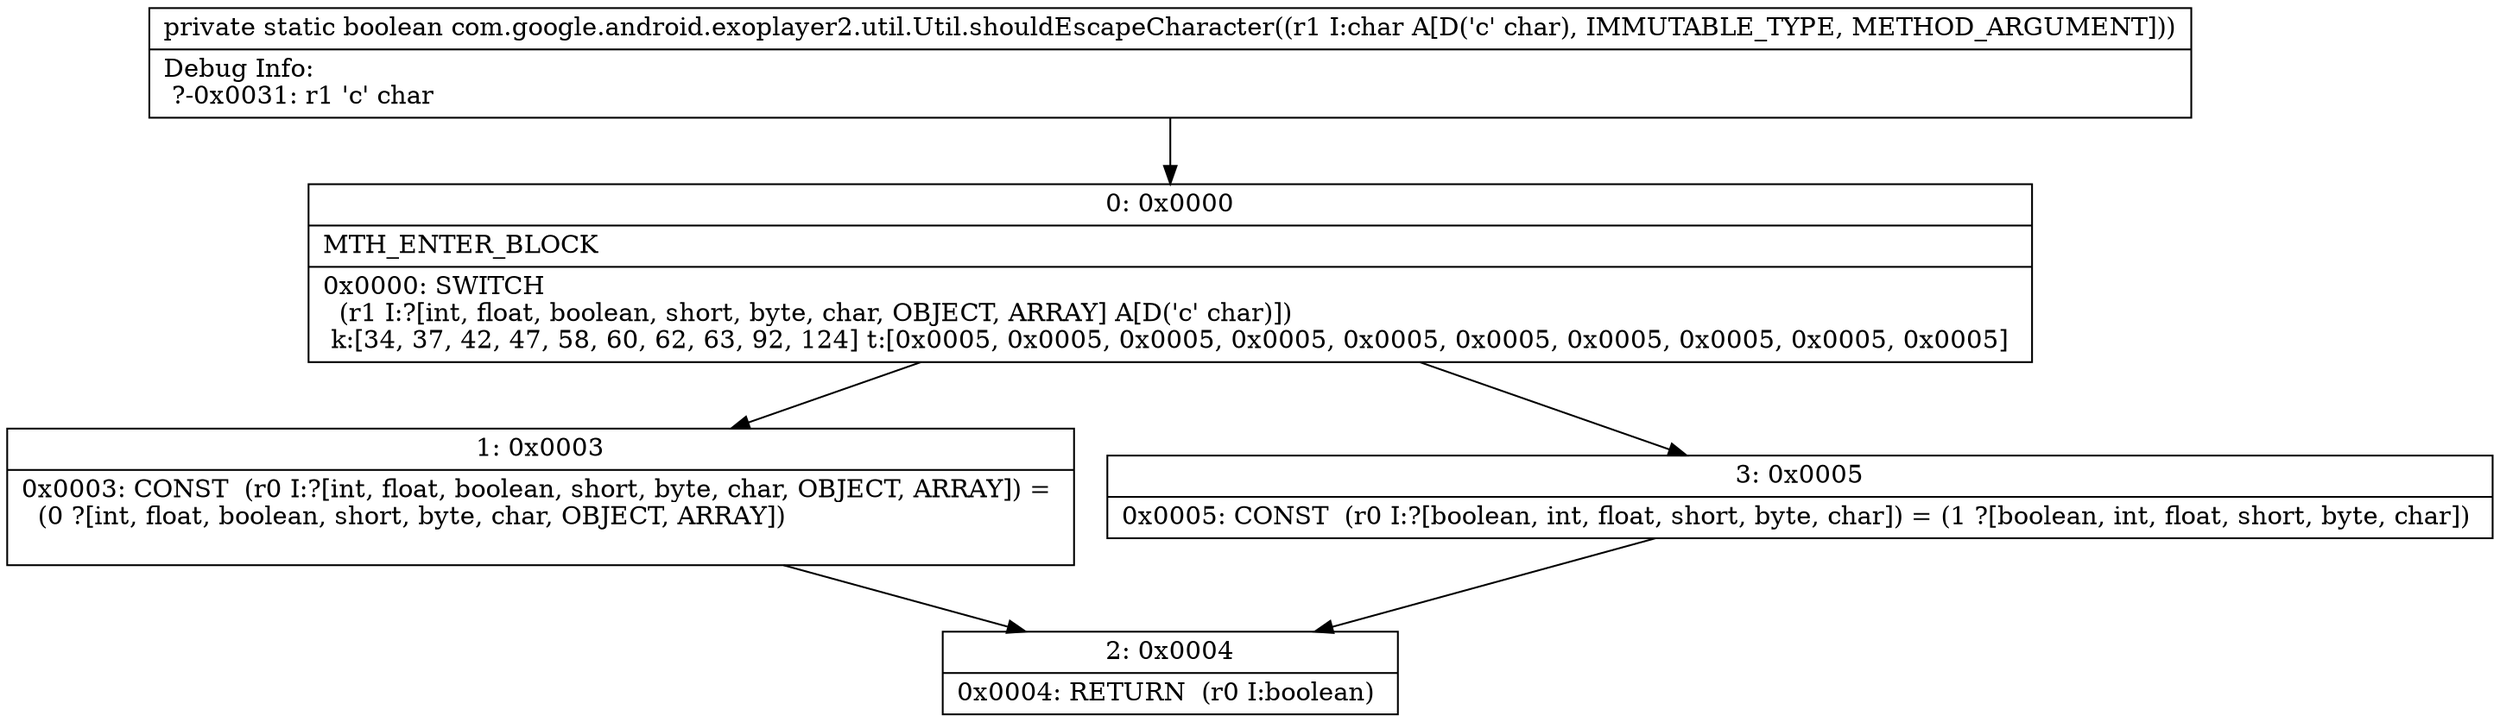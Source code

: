 digraph "CFG forcom.google.android.exoplayer2.util.Util.shouldEscapeCharacter(C)Z" {
Node_0 [shape=record,label="{0\:\ 0x0000|MTH_ENTER_BLOCK\l|0x0000: SWITCH  \l  (r1 I:?[int, float, boolean, short, byte, char, OBJECT, ARRAY] A[D('c' char)])\l k:[34, 37, 42, 47, 58, 60, 62, 63, 92, 124] t:[0x0005, 0x0005, 0x0005, 0x0005, 0x0005, 0x0005, 0x0005, 0x0005, 0x0005, 0x0005] \l}"];
Node_1 [shape=record,label="{1\:\ 0x0003|0x0003: CONST  (r0 I:?[int, float, boolean, short, byte, char, OBJECT, ARRAY]) = \l  (0 ?[int, float, boolean, short, byte, char, OBJECT, ARRAY])\l \l}"];
Node_2 [shape=record,label="{2\:\ 0x0004|0x0004: RETURN  (r0 I:boolean) \l}"];
Node_3 [shape=record,label="{3\:\ 0x0005|0x0005: CONST  (r0 I:?[boolean, int, float, short, byte, char]) = (1 ?[boolean, int, float, short, byte, char]) \l}"];
MethodNode[shape=record,label="{private static boolean com.google.android.exoplayer2.util.Util.shouldEscapeCharacter((r1 I:char A[D('c' char), IMMUTABLE_TYPE, METHOD_ARGUMENT]))  | Debug Info:\l  ?\-0x0031: r1 'c' char\l}"];
MethodNode -> Node_0;
Node_0 -> Node_1;
Node_0 -> Node_3;
Node_1 -> Node_2;
Node_3 -> Node_2;
}

